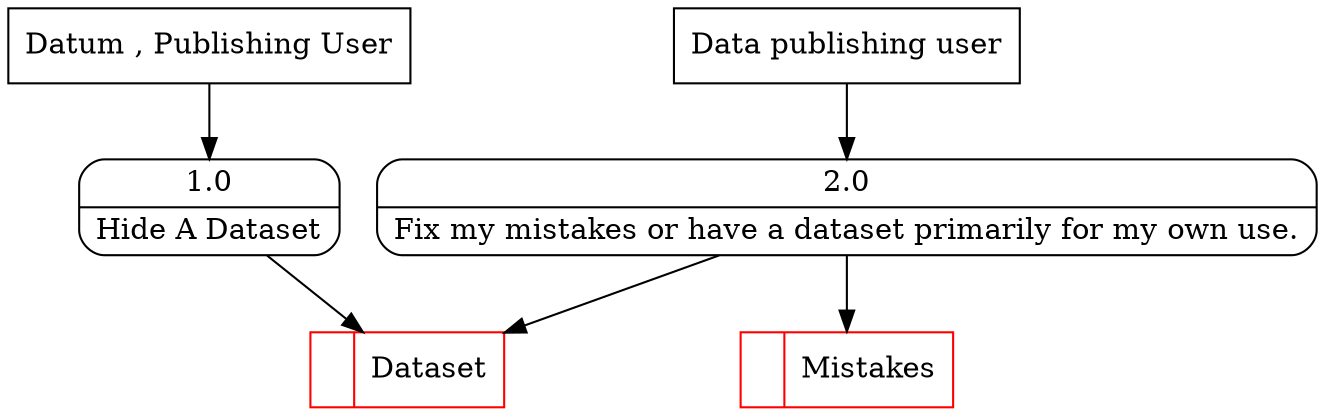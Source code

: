 digraph dfd2{ 
node[shape=record]
200 [label="<f0>  |<f1> Dataset " color=red];
201 [label="Datum , Publishing User" shape=box];
202 [label="{<f0> 1.0|<f1> Hide A Dataset }" shape=Mrecord];
2 [label="{<f0> 2.0|<f1> Fix my mistakes or have a dataset primarily for my own use. }" shape=Mrecord];
1000 [label="Data publishing user" shape=box];
1000 -> 2
1002 [label="<f0>  |<f1> Mistakes " color=red];
2 -> 1002
2 -> 200
201 -> 202
202 -> 200
}